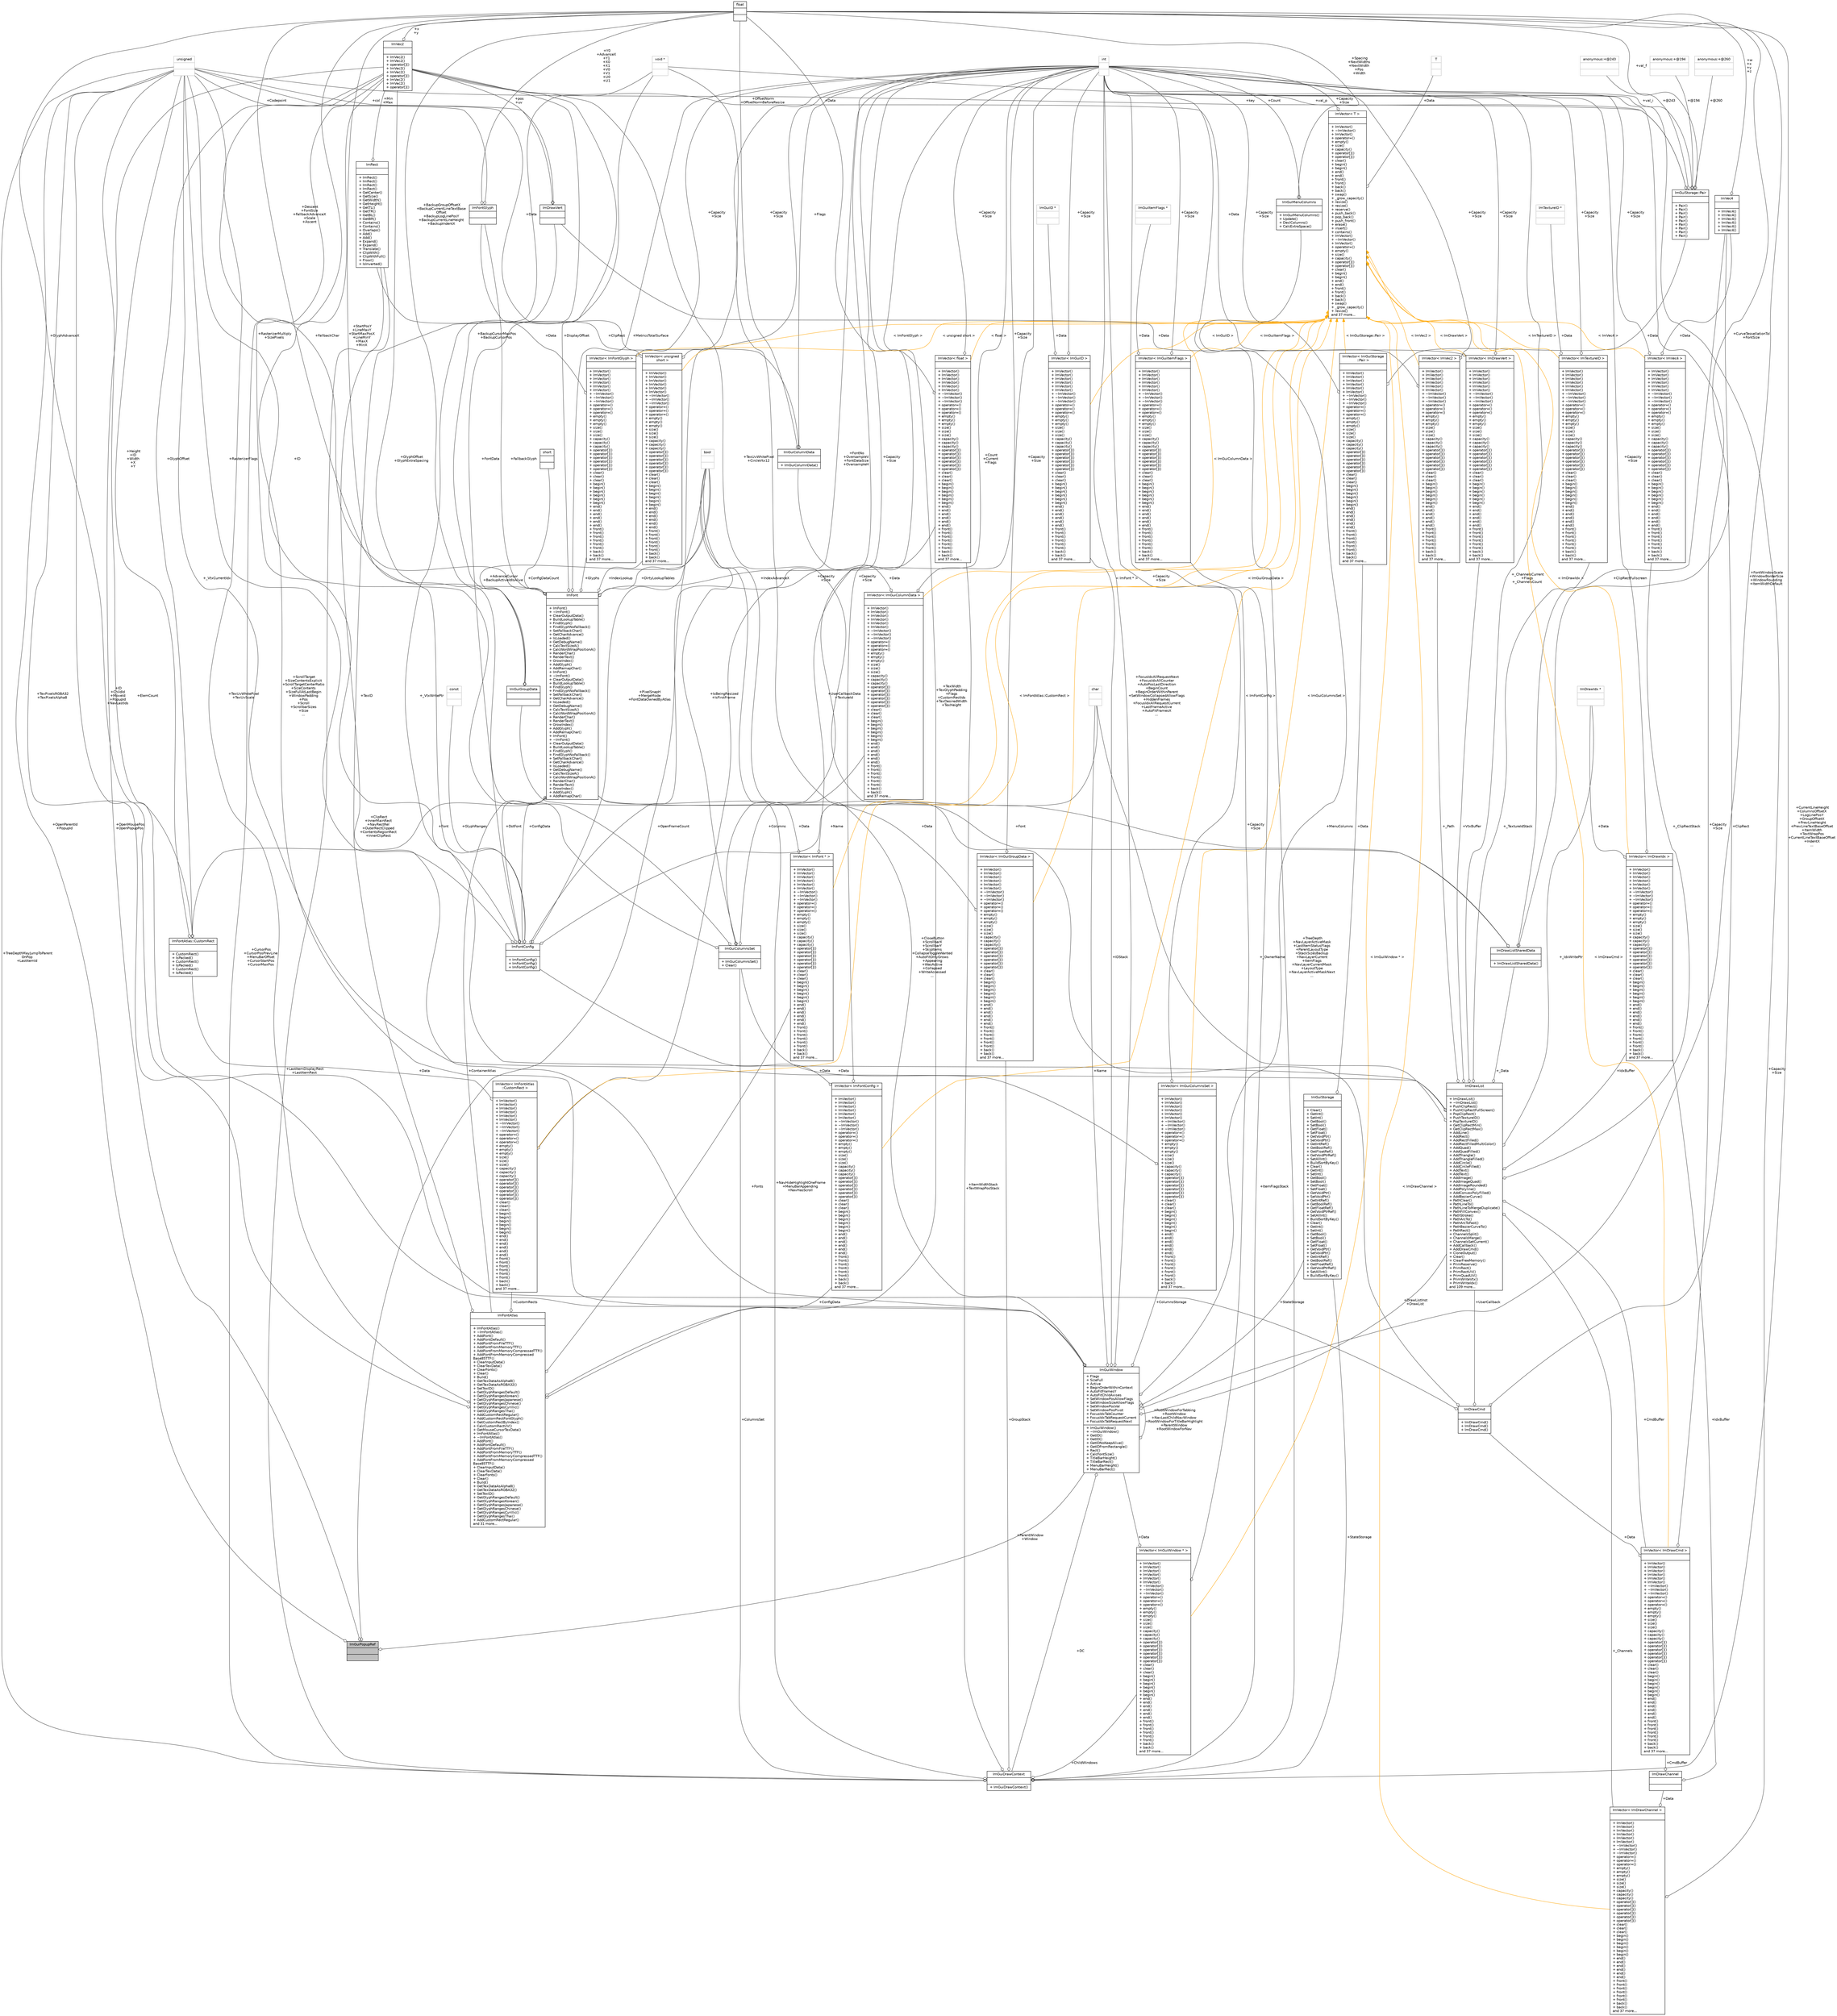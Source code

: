 digraph "ImGuiPopupRef"
{
 // INTERACTIVE_SVG=YES
  bgcolor="transparent";
  edge [fontname="Helvetica",fontsize="10",labelfontname="Helvetica",labelfontsize="10"];
  node [fontname="Helvetica",fontsize="10",shape=record];
  Node1 [label="{ImGuiPopupRef\n||}",height=0.2,width=0.4,color="black", fillcolor="grey75", style="filled", fontcolor="black"];
  Node2 -> Node1 [color="grey25",fontsize="10",style="solid",label=" +OpenMousePos\n+OpenPopupPos" ,arrowhead="odiamond",fontname="Helvetica"];
  Node2 [label="{ImVec2\n||+ ImVec2()\l+ ImVec2()\l+ operator[]()\l+ ImVec2()\l+ ImVec2()\l+ operator[]()\l+ ImVec2()\l+ ImVec2()\l+ operator[]()\l}",height=0.2,width=0.4,color="black",URL="$d3/dc2/structImVec2.html"];
  Node3 -> Node2 [color="grey25",fontsize="10",style="solid",label=" +x\n+y" ,arrowhead="odiamond",fontname="Helvetica"];
  Node3 [label="{float\n||}",height=0.2,width=0.4,color="black",URL="$d4/dc3/classfloat.html"];
  Node4 -> Node1 [color="grey25",fontsize="10",style="solid",label=" +OpenFrameCount" ,arrowhead="odiamond",fontname="Helvetica"];
  Node4 [label="{int\n||}",height=0.2,width=0.4,color="grey75"];
  Node5 -> Node1 [color="grey25",fontsize="10",style="solid",label=" +OpenParentId\n+PopupId" ,arrowhead="odiamond",fontname="Helvetica"];
  Node5 [label="{unsigned\n||}",height=0.2,width=0.4,color="grey75"];
  Node6 -> Node1 [color="grey25",fontsize="10",style="solid",label=" +ParentWindow\n+Window" ,arrowhead="odiamond",fontname="Helvetica"];
  Node6 [label="{ImGuiWindow\n|+ Flags\l+ SizeFull\l+ Active\l+ BeginOrderWithinContext\l+ AutoFitFramesY\l+ AutoFitChildAxises\l+ SetWindowPosAllowFlags\l+ SetWindowSizeAllowFlags\l+ SetWindowPosVal\l+ SetWindowPosPivot\l+ FocusIdxTabCounter\l+ FocusIdxTabRequestCurrent\l+ FocusIdxTabRequestNext\l|+ ImGuiWindow()\l+ ~ImGuiWindow()\l+ GetID()\l+ GetID()\l+ GetIDNoKeepAlive()\l+ GetIDFromRectangle()\l+ Rect()\l+ CalcFontSize()\l+ TitleBarHeight()\l+ TitleBarRect()\l+ MenuBarHeight()\l+ MenuBarRect()\l}",height=0.2,width=0.4,color="black",URL="$df/d95/structImGuiWindow.html"];
  Node7 -> Node6 [color="grey25",fontsize="10",style="solid",label=" +StateStorage" ,arrowhead="odiamond",fontname="Helvetica"];
  Node7 [label="{ImGuiStorage\n||+ Clear()\l+ GetInt()\l+ SetInt()\l+ GetBool()\l+ SetBool()\l+ GetFloat()\l+ SetFloat()\l+ GetVoidPtr()\l+ SetVoidPtr()\l+ GetIntRef()\l+ GetBoolRef()\l+ GetFloatRef()\l+ GetVoidPtrRef()\l+ SetAllInt()\l+ BuildSortByKey()\l+ Clear()\l+ GetInt()\l+ SetInt()\l+ GetBool()\l+ SetBool()\l+ GetFloat()\l+ SetFloat()\l+ GetVoidPtr()\l+ SetVoidPtr()\l+ GetIntRef()\l+ GetBoolRef()\l+ GetFloatRef()\l+ GetVoidPtrRef()\l+ SetAllInt()\l+ BuildSortByKey()\l+ Clear()\l+ GetInt()\l+ SetInt()\l+ GetBool()\l+ SetBool()\l+ GetFloat()\l+ SetFloat()\l+ GetVoidPtr()\l+ SetVoidPtr()\l+ GetIntRef()\l+ GetBoolRef()\l+ GetFloatRef()\l+ GetVoidPtrRef()\l+ SetAllInt()\l+ BuildSortByKey()\l}",height=0.2,width=0.4,color="black",URL="$d5/d44/structImGuiStorage.html"];
  Node8 -> Node7 [color="grey25",fontsize="10",style="solid",label=" +Data" ,arrowhead="odiamond",fontname="Helvetica"];
  Node8 [label="{ImVector\< ImGuiStorage\l::Pair \>\n||+ ImVector()\l+ ImVector()\l+ ImVector()\l+ ImVector()\l+ ImVector()\l+ ImVector()\l+ ~ImVector()\l+ ~ImVector()\l+ ~ImVector()\l+ operator=()\l+ operator=()\l+ operator=()\l+ empty()\l+ empty()\l+ empty()\l+ size()\l+ size()\l+ size()\l+ capacity()\l+ capacity()\l+ capacity()\l+ operator[]()\l+ operator[]()\l+ operator[]()\l+ operator[]()\l+ operator[]()\l+ operator[]()\l+ clear()\l+ clear()\l+ clear()\l+ begin()\l+ begin()\l+ begin()\l+ begin()\l+ begin()\l+ begin()\l+ end()\l+ end()\l+ end()\l+ end()\l+ end()\l+ end()\l+ front()\l+ front()\l+ front()\l+ front()\l+ front()\l+ front()\l+ back()\l+ back()\land 37 more...\l}",height=0.2,width=0.4,color="black",URL="$d3/d32/classImVector.html"];
  Node9 -> Node8 [color="grey25",fontsize="10",style="solid",label=" +Data" ,arrowhead="odiamond",fontname="Helvetica"];
  Node9 [label="{ImGuiStorage::Pair\n||+ Pair()\l+ Pair()\l+ Pair()\l+ Pair()\l+ Pair()\l+ Pair()\l+ Pair()\l+ Pair()\l+ Pair()\l}",height=0.2,width=0.4,color="black",URL="$d3/d51/structImGuiStorage_1_1Pair.html"];
  Node10 -> Node9 [color="grey25",fontsize="10",style="solid",label=" +@194" ,arrowhead="odiamond",fontname="Helvetica"];
  Node10 [label="{anonymous:+@194\n||}",height=0.2,width=0.4,color="grey75"];
  Node3 -> Node9 [color="grey25",fontsize="10",style="solid",label=" +val_f" ,arrowhead="odiamond",fontname="Helvetica"];
  Node4 -> Node9 [color="grey25",fontsize="10",style="solid",label=" +val_i" ,arrowhead="odiamond",fontname="Helvetica"];
  Node5 -> Node9 [color="grey25",fontsize="10",style="solid",label=" +key" ,arrowhead="odiamond",fontname="Helvetica"];
  Node11 -> Node9 [color="grey25",fontsize="10",style="solid",label=" +@260" ,arrowhead="odiamond",fontname="Helvetica"];
  Node11 [label="{anonymous:+@260\n||}",height=0.2,width=0.4,color="grey75"];
  Node12 -> Node9 [color="grey25",fontsize="10",style="solid",label=" +@243" ,arrowhead="odiamond",fontname="Helvetica"];
  Node12 [label="{anonymous:+@243\n||}",height=0.2,width=0.4,color="grey75"];
  Node13 -> Node9 [color="grey25",fontsize="10",style="solid",label=" +val_p" ,arrowhead="odiamond",fontname="Helvetica"];
  Node13 [label="{void *\n||}",height=0.2,width=0.4,color="grey75"];
  Node4 -> Node8 [color="grey25",fontsize="10",style="solid",label=" +Capacity\n+Size" ,arrowhead="odiamond",fontname="Helvetica"];
  Node14 -> Node8 [dir="back",color="orange",fontsize="10",style="solid",label=" \< ImGuiStorage::Pair \>" ,fontname="Helvetica"];
  Node14 [label="{ImVector\< T \>\n||+ ImVector()\l+ ~ImVector()\l+ ImVector()\l+ operator=()\l+ empty()\l+ size()\l+ capacity()\l+ operator[]()\l+ operator[]()\l+ clear()\l+ begin()\l+ begin()\l+ end()\l+ end()\l+ front()\l+ front()\l+ back()\l+ back()\l+ swap()\l+ _grow_capacity()\l+ resize()\l+ resize()\l+ reserve()\l+ push_back()\l+ pop_back()\l+ push_front()\l+ erase()\l+ insert()\l+ contains()\l+ ImVector()\l+ ~ImVector()\l+ ImVector()\l+ operator=()\l+ empty()\l+ size()\l+ capacity()\l+ operator[]()\l+ operator[]()\l+ clear()\l+ begin()\l+ begin()\l+ end()\l+ end()\l+ front()\l+ front()\l+ back()\l+ back()\l+ swap()\l+ _grow_capacity()\l+ resize()\land 37 more...\l}",height=0.2,width=0.4,color="black",URL="$d3/d32/classImVector.html"];
  Node4 -> Node14 [color="grey25",fontsize="10",style="solid",label=" +Capacity\n+Size" ,arrowhead="odiamond",fontname="Helvetica"];
  Node15 -> Node14 [color="grey25",fontsize="10",style="solid",label=" +Data" ,arrowhead="odiamond",fontname="Helvetica"];
  Node15 [label="{T\n||}",height=0.2,width=0.4,color="grey75"];
  Node16 -> Node6 [color="grey25",fontsize="10",style="solid",label=" +DC" ,arrowhead="odiamond",fontname="Helvetica"];
  Node16 [label="{ImGuiDrawContext\n||+ ImGuiDrawContext()\l}",height=0.2,width=0.4,color="black",URL="$d1/d5f/structImGuiDrawContext.html"];
  Node17 -> Node16 [color="grey25",fontsize="10",style="solid",label=" +GroupStack" ,arrowhead="odiamond",fontname="Helvetica"];
  Node17 [label="{ImVector\< ImGuiGroupData \>\n||+ ImVector()\l+ ImVector()\l+ ImVector()\l+ ImVector()\l+ ImVector()\l+ ImVector()\l+ ~ImVector()\l+ ~ImVector()\l+ ~ImVector()\l+ operator=()\l+ operator=()\l+ operator=()\l+ empty()\l+ empty()\l+ empty()\l+ size()\l+ size()\l+ size()\l+ capacity()\l+ capacity()\l+ capacity()\l+ operator[]()\l+ operator[]()\l+ operator[]()\l+ operator[]()\l+ operator[]()\l+ operator[]()\l+ clear()\l+ clear()\l+ clear()\l+ begin()\l+ begin()\l+ begin()\l+ begin()\l+ begin()\l+ begin()\l+ end()\l+ end()\l+ end()\l+ end()\l+ end()\l+ end()\l+ front()\l+ front()\l+ front()\l+ front()\l+ front()\l+ front()\l+ back()\l+ back()\land 37 more...\l}",height=0.2,width=0.4,color="black",URL="$d3/d32/classImVector.html"];
  Node4 -> Node17 [color="grey25",fontsize="10",style="solid",label=" +Capacity\n+Size" ,arrowhead="odiamond",fontname="Helvetica"];
  Node18 -> Node17 [color="grey25",fontsize="10",style="solid",label=" +Data" ,arrowhead="odiamond",fontname="Helvetica"];
  Node18 [label="{ImGuiGroupData\n||}",height=0.2,width=0.4,color="black",URL="$d0/dea/structImGuiGroupData.html"];
  Node2 -> Node18 [color="grey25",fontsize="10",style="solid",label=" +BackupCursorMaxPos\n+BackupCursorPos" ,arrowhead="odiamond",fontname="Helvetica"];
  Node3 -> Node18 [color="grey25",fontsize="10",style="solid",label=" +BackupGroupOffsetX\n+BackupCurrentLineTextBase\lOffset\n+BackupLogLinePosY\n+BackupCurrentLineHeight\n+BackupIndentX" ,arrowhead="odiamond",fontname="Helvetica"];
  Node19 -> Node18 [color="grey25",fontsize="10",style="solid",label=" +AdvanceCursor\n+BackupActiveIdIsAlive" ,arrowhead="odiamond",fontname="Helvetica"];
  Node19 [label="{bool\n||}",height=0.2,width=0.4,color="grey75"];
  Node14 -> Node17 [dir="back",color="orange",fontsize="10",style="solid",label=" \< ImGuiGroupData \>" ,fontname="Helvetica"];
  Node7 -> Node16 [color="grey25",fontsize="10",style="solid",label=" +StateStorage" ,arrowhead="odiamond",fontname="Helvetica"];
  Node2 -> Node16 [color="grey25",fontsize="10",style="solid",label=" +CursorPos\n+CursorPosPrevLine\n+MenuBarOffset\n+CursorStartPos\n+CursorMaxPos" ,arrowhead="odiamond",fontname="Helvetica"];
  Node20 -> Node16 [color="grey25",fontsize="10",style="solid",label=" +LastItemDisplayRect\n+LastItemRect" ,arrowhead="odiamond",fontname="Helvetica"];
  Node20 [label="{ImRect\n||+ ImRect()\l+ ImRect()\l+ ImRect()\l+ ImRect()\l+ GetCenter()\l+ GetSize()\l+ GetWidth()\l+ GetHeight()\l+ GetTL()\l+ GetTR()\l+ GetBL()\l+ GetBR()\l+ Contains()\l+ Contains()\l+ Overlaps()\l+ Add()\l+ Add()\l+ Expand()\l+ Expand()\l+ Translate()\l+ ClipWith()\l+ ClipWithFull()\l+ Floor()\l+ IsInverted()\l}",height=0.2,width=0.4,color="black",URL="$de/d50/structImRect.html"];
  Node2 -> Node20 [color="grey25",fontsize="10",style="solid",label=" +Min\n+Max" ,arrowhead="odiamond",fontname="Helvetica"];
  Node21 -> Node16 [color="grey25",fontsize="10",style="solid",label=" +ColumnsSet" ,arrowhead="odiamond",fontname="Helvetica"];
  Node21 [label="{ImGuiColumnsSet\n||+ ImGuiColumnsSet()\l+ Clear()\l}",height=0.2,width=0.4,color="black",URL="$d5/dd5/structImGuiColumnsSet.html"];
  Node22 -> Node21 [color="grey25",fontsize="10",style="solid",label=" +Columns" ,arrowhead="odiamond",fontname="Helvetica"];
  Node22 [label="{ImVector\< ImGuiColumnData \>\n||+ ImVector()\l+ ImVector()\l+ ImVector()\l+ ImVector()\l+ ImVector()\l+ ImVector()\l+ ~ImVector()\l+ ~ImVector()\l+ ~ImVector()\l+ operator=()\l+ operator=()\l+ operator=()\l+ empty()\l+ empty()\l+ empty()\l+ size()\l+ size()\l+ size()\l+ capacity()\l+ capacity()\l+ capacity()\l+ operator[]()\l+ operator[]()\l+ operator[]()\l+ operator[]()\l+ operator[]()\l+ operator[]()\l+ clear()\l+ clear()\l+ clear()\l+ begin()\l+ begin()\l+ begin()\l+ begin()\l+ begin()\l+ begin()\l+ end()\l+ end()\l+ end()\l+ end()\l+ end()\l+ end()\l+ front()\l+ front()\l+ front()\l+ front()\l+ front()\l+ front()\l+ back()\l+ back()\land 37 more...\l}",height=0.2,width=0.4,color="black",URL="$d3/d32/classImVector.html"];
  Node4 -> Node22 [color="grey25",fontsize="10",style="solid",label=" +Capacity\n+Size" ,arrowhead="odiamond",fontname="Helvetica"];
  Node23 -> Node22 [color="grey25",fontsize="10",style="solid",label=" +Data" ,arrowhead="odiamond",fontname="Helvetica"];
  Node23 [label="{ImGuiColumnData\n||+ ImGuiColumnData()\l}",height=0.2,width=0.4,color="black",URL="$d9/d41/structImGuiColumnData.html"];
  Node20 -> Node23 [color="grey25",fontsize="10",style="solid",label=" +ClipRect" ,arrowhead="odiamond",fontname="Helvetica"];
  Node3 -> Node23 [color="grey25",fontsize="10",style="solid",label=" +OffsetNorm\n+OffsetNormBeforeResize" ,arrowhead="odiamond",fontname="Helvetica"];
  Node4 -> Node23 [color="grey25",fontsize="10",style="solid",label=" +Flags" ,arrowhead="odiamond",fontname="Helvetica"];
  Node14 -> Node22 [dir="back",color="orange",fontsize="10",style="solid",label=" \< ImGuiColumnData \>" ,fontname="Helvetica"];
  Node3 -> Node21 [color="grey25",fontsize="10",style="solid",label=" +StartPosY\n+LineMaxY\n+StartMaxPosX\n+LineMinY\n+MaxX\n+MinX" ,arrowhead="odiamond",fontname="Helvetica"];
  Node4 -> Node21 [color="grey25",fontsize="10",style="solid",label=" +Count\n+Current\n+Flags" ,arrowhead="odiamond",fontname="Helvetica"];
  Node19 -> Node21 [color="grey25",fontsize="10",style="solid",label=" +IsBeingResized\n+IsFirstFrame" ,arrowhead="odiamond",fontname="Helvetica"];
  Node5 -> Node21 [color="grey25",fontsize="10",style="solid",label=" +ID" ,arrowhead="odiamond",fontname="Helvetica"];
  Node3 -> Node16 [color="grey25",fontsize="10",style="solid",label=" +CurrentLineHeight\n+ColumnsOffsetX\n+LogLinePosY\n+GroupOffsetX\n+PrevLineHeight\n+PrevLineTextBaseOffset\n+ItemWidth\n+TextWrapPos\n+CurrentLineTextBaseOffset\n+IndentX\n..." ,arrowhead="odiamond",fontname="Helvetica"];
  Node24 -> Node16 [color="grey25",fontsize="10",style="solid",label=" +ItemFlagsStack" ,arrowhead="odiamond",fontname="Helvetica"];
  Node24 [label="{ImVector\< ImGuiItemFlags \>\n||+ ImVector()\l+ ImVector()\l+ ImVector()\l+ ImVector()\l+ ImVector()\l+ ImVector()\l+ ~ImVector()\l+ ~ImVector()\l+ ~ImVector()\l+ operator=()\l+ operator=()\l+ operator=()\l+ empty()\l+ empty()\l+ empty()\l+ size()\l+ size()\l+ size()\l+ capacity()\l+ capacity()\l+ capacity()\l+ operator[]()\l+ operator[]()\l+ operator[]()\l+ operator[]()\l+ operator[]()\l+ operator[]()\l+ clear()\l+ clear()\l+ clear()\l+ begin()\l+ begin()\l+ begin()\l+ begin()\l+ begin()\l+ begin()\l+ end()\l+ end()\l+ end()\l+ end()\l+ end()\l+ end()\l+ front()\l+ front()\l+ front()\l+ front()\l+ front()\l+ front()\l+ back()\l+ back()\land 37 more...\l}",height=0.2,width=0.4,color="black",URL="$d3/d32/classImVector.html"];
  Node25 -> Node24 [color="grey25",fontsize="10",style="solid",label=" +Data" ,arrowhead="odiamond",fontname="Helvetica"];
  Node25 [label="{ImGuiItemFlags *\n||}",height=0.2,width=0.4,color="grey75"];
  Node4 -> Node24 [color="grey25",fontsize="10",style="solid",label=" +Capacity\n+Size" ,arrowhead="odiamond",fontname="Helvetica"];
  Node14 -> Node24 [dir="back",color="orange",fontsize="10",style="solid",label=" \< ImGuiItemFlags \>" ,fontname="Helvetica"];
  Node4 -> Node16 [color="grey25",fontsize="10",style="solid",label=" +TreeDepth\n+NavLayerActiveMask\n+LastItemStatusFlags\n+ParentLayoutType\n+StackSizesBackup\n+NavLayerCurrent\n+ItemFlags\n+NavLayerCurrentMask\n+LayoutType\n+NavLayerActiveMaskNext\n..." ,arrowhead="odiamond",fontname="Helvetica"];
  Node19 -> Node16 [color="grey25",fontsize="10",style="solid",label=" +NavHideHighlightOneFrame\n+MenuBarAppending\n+NavHasScroll" ,arrowhead="odiamond",fontname="Helvetica"];
  Node26 -> Node16 [color="grey25",fontsize="10",style="solid",label=" +ChildWindows" ,arrowhead="odiamond",fontname="Helvetica"];
  Node26 [label="{ImVector\< ImGuiWindow * \>\n||+ ImVector()\l+ ImVector()\l+ ImVector()\l+ ImVector()\l+ ImVector()\l+ ImVector()\l+ ~ImVector()\l+ ~ImVector()\l+ ~ImVector()\l+ operator=()\l+ operator=()\l+ operator=()\l+ empty()\l+ empty()\l+ empty()\l+ size()\l+ size()\l+ size()\l+ capacity()\l+ capacity()\l+ capacity()\l+ operator[]()\l+ operator[]()\l+ operator[]()\l+ operator[]()\l+ operator[]()\l+ operator[]()\l+ clear()\l+ clear()\l+ clear()\l+ begin()\l+ begin()\l+ begin()\l+ begin()\l+ begin()\l+ begin()\l+ end()\l+ end()\l+ end()\l+ end()\l+ end()\l+ end()\l+ front()\l+ front()\l+ front()\l+ front()\l+ front()\l+ front()\l+ back()\l+ back()\land 37 more...\l}",height=0.2,width=0.4,color="black",URL="$d3/d32/classImVector.html"];
  Node4 -> Node26 [color="grey25",fontsize="10",style="solid",label=" +Capacity\n+Size" ,arrowhead="odiamond",fontname="Helvetica"];
  Node6 -> Node26 [color="grey25",fontsize="10",style="solid",label=" +Data" ,arrowhead="odiamond",fontname="Helvetica"];
  Node14 -> Node26 [dir="back",color="orange",fontsize="10",style="solid",label=" \< ImGuiWindow * \>" ,fontname="Helvetica"];
  Node27 -> Node16 [color="grey25",fontsize="10",style="solid",label=" +ItemWidthStack\n+TextWrapPosStack" ,arrowhead="odiamond",fontname="Helvetica"];
  Node27 [label="{ImVector\< float \>\n||+ ImVector()\l+ ImVector()\l+ ImVector()\l+ ImVector()\l+ ImVector()\l+ ImVector()\l+ ~ImVector()\l+ ~ImVector()\l+ ~ImVector()\l+ operator=()\l+ operator=()\l+ operator=()\l+ empty()\l+ empty()\l+ empty()\l+ size()\l+ size()\l+ size()\l+ capacity()\l+ capacity()\l+ capacity()\l+ operator[]()\l+ operator[]()\l+ operator[]()\l+ operator[]()\l+ operator[]()\l+ operator[]()\l+ clear()\l+ clear()\l+ clear()\l+ begin()\l+ begin()\l+ begin()\l+ begin()\l+ begin()\l+ begin()\l+ end()\l+ end()\l+ end()\l+ end()\l+ end()\l+ end()\l+ front()\l+ front()\l+ front()\l+ front()\l+ front()\l+ front()\l+ back()\l+ back()\land 37 more...\l}",height=0.2,width=0.4,color="black",URL="$d3/d32/classImVector.html"];
  Node3 -> Node27 [color="grey25",fontsize="10",style="solid",label=" +Data" ,arrowhead="odiamond",fontname="Helvetica"];
  Node4 -> Node27 [color="grey25",fontsize="10",style="solid",label=" +Capacity\n+Size" ,arrowhead="odiamond",fontname="Helvetica"];
  Node14 -> Node27 [dir="back",color="orange",fontsize="10",style="solid",label=" \< float \>" ,fontname="Helvetica"];
  Node5 -> Node16 [color="grey25",fontsize="10",style="solid",label=" +TreeDepthMayJumpToParent\lOnPop\n+LastItemId" ,arrowhead="odiamond",fontname="Helvetica"];
  Node2 -> Node6 [color="grey25",fontsize="10",style="solid",label=" +ScrollTarget\n+SizeContentsExplicit\n+ScrollTargetCenterRatio\n+SizeContents\n+SizeFullAtLastBegin\n+WindowPadding\n+Pos\n+Scroll\n+ScrollbarSizes\n+Size\n..." ,arrowhead="odiamond",fontname="Helvetica"];
  Node28 -> Node6 [color="grey25",fontsize="10",style="solid",label=" +ColumnsStorage" ,arrowhead="odiamond",fontname="Helvetica"];
  Node28 [label="{ImVector\< ImGuiColumnsSet \>\n||+ ImVector()\l+ ImVector()\l+ ImVector()\l+ ImVector()\l+ ImVector()\l+ ImVector()\l+ ~ImVector()\l+ ~ImVector()\l+ ~ImVector()\l+ operator=()\l+ operator=()\l+ operator=()\l+ empty()\l+ empty()\l+ empty()\l+ size()\l+ size()\l+ size()\l+ capacity()\l+ capacity()\l+ capacity()\l+ operator[]()\l+ operator[]()\l+ operator[]()\l+ operator[]()\l+ operator[]()\l+ operator[]()\l+ clear()\l+ clear()\l+ clear()\l+ begin()\l+ begin()\l+ begin()\l+ begin()\l+ begin()\l+ begin()\l+ end()\l+ end()\l+ end()\l+ end()\l+ end()\l+ end()\l+ front()\l+ front()\l+ front()\l+ front()\l+ front()\l+ front()\l+ back()\l+ back()\land 37 more...\l}",height=0.2,width=0.4,color="black",URL="$d3/d32/classImVector.html"];
  Node21 -> Node28 [color="grey25",fontsize="10",style="solid",label=" +Data" ,arrowhead="odiamond",fontname="Helvetica"];
  Node4 -> Node28 [color="grey25",fontsize="10",style="solid",label=" +Capacity\n+Size" ,arrowhead="odiamond",fontname="Helvetica"];
  Node14 -> Node28 [dir="back",color="orange",fontsize="10",style="solid",label=" \< ImGuiColumnsSet \>" ,fontname="Helvetica"];
  Node20 -> Node6 [color="grey25",fontsize="10",style="solid",label=" +ClipRect\n+InnerMainRect\n+NavRectRel\n+OuterRectClipped\n+ContentsRegionRect\n+InnerClipRect" ,arrowhead="odiamond",fontname="Helvetica"];
  Node3 -> Node6 [color="grey25",fontsize="10",style="solid",label=" +FontWindowScale\n+WindowBorderSize\n+WindowRounding\n+ItemWidthDefault" ,arrowhead="odiamond",fontname="Helvetica"];
  Node29 -> Node6 [color="grey25",fontsize="10",style="solid",label=" +Name" ,arrowhead="odiamond",fontname="Helvetica"];
  Node29 [label="{char\n||}",height=0.2,width=0.4,color="grey75"];
  Node30 -> Node6 [color="grey25",fontsize="10",style="solid",label=" +IDStack" ,arrowhead="odiamond",fontname="Helvetica"];
  Node30 [label="{ImVector\< ImGuiID \>\n||+ ImVector()\l+ ImVector()\l+ ImVector()\l+ ImVector()\l+ ImVector()\l+ ImVector()\l+ ~ImVector()\l+ ~ImVector()\l+ ~ImVector()\l+ operator=()\l+ operator=()\l+ operator=()\l+ empty()\l+ empty()\l+ empty()\l+ size()\l+ size()\l+ size()\l+ capacity()\l+ capacity()\l+ capacity()\l+ operator[]()\l+ operator[]()\l+ operator[]()\l+ operator[]()\l+ operator[]()\l+ operator[]()\l+ clear()\l+ clear()\l+ clear()\l+ begin()\l+ begin()\l+ begin()\l+ begin()\l+ begin()\l+ begin()\l+ end()\l+ end()\l+ end()\l+ end()\l+ end()\l+ end()\l+ front()\l+ front()\l+ front()\l+ front()\l+ front()\l+ front()\l+ back()\l+ back()\land 37 more...\l}",height=0.2,width=0.4,color="black",URL="$d3/d32/classImVector.html"];
  Node31 -> Node30 [color="grey25",fontsize="10",style="solid",label=" +Data" ,arrowhead="odiamond",fontname="Helvetica"];
  Node31 [label="{ImGuiID *\n||}",height=0.2,width=0.4,color="grey75"];
  Node4 -> Node30 [color="grey25",fontsize="10",style="solid",label=" +Capacity\n+Size" ,arrowhead="odiamond",fontname="Helvetica"];
  Node14 -> Node30 [dir="back",color="orange",fontsize="10",style="solid",label=" \< ImGuiID \>" ,fontname="Helvetica"];
  Node4 -> Node6 [color="grey25",fontsize="10",style="solid",label=" +FocusIdxAllRequestNext\n+FocusIdxAllCounter\n+AutoPosLastDirection\n+BeginCount\n+BeginOrderWithinParent\n+SetWindowCollapsedAllowFlags\n+HiddenFrames\n+FocusIdxAllRequestCurrent\n+LastFrameActive\n+AutoFitFramesX\n..." ,arrowhead="odiamond",fontname="Helvetica"];
  Node19 -> Node6 [color="grey25",fontsize="10",style="solid",label=" +CloseButton\n+ScrollbarX\n+ScrollbarY\n+SkipItems\n+CollapseToggleWanted\n+AutoFitOnlyGrows\n+Appearing\n+WasActive\n+Collapsed\n+WriteAccessed\n..." ,arrowhead="odiamond",fontname="Helvetica"];
  Node32 -> Node6 [color="grey25",fontsize="10",style="solid",label=" +MenuColumns" ,arrowhead="odiamond",fontname="Helvetica"];
  Node32 [label="{ImGuiMenuColumns\n||+ ImGuiMenuColumns()\l+ Update()\l+ DeclColumns()\l+ CalcExtraSpace()\l}",height=0.2,width=0.4,color="black",URL="$d4/d27/structImGuiMenuColumns.html"];
  Node3 -> Node32 [color="grey25",fontsize="10",style="solid",label=" +Spacing\n+NextWidths\n+NextWidth\n+Pos\n+Width" ,arrowhead="odiamond",fontname="Helvetica"];
  Node4 -> Node32 [color="grey25",fontsize="10",style="solid",label=" +Count" ,arrowhead="odiamond",fontname="Helvetica"];
  Node5 -> Node6 [color="grey25",fontsize="10",style="solid",label=" +ID\n+ChildId\n+MoveId\n+PopupId\n+NavLastIds" ,arrowhead="odiamond",fontname="Helvetica"];
  Node6 -> Node6 [color="grey25",fontsize="10",style="solid",label=" +RootWindowForTabbing\n+RootWindow\n+NavLastChildNavWindow\n+RootWindowForTitleBarHighlight\n+ParentWindow\n+RootWindowForNav" ,arrowhead="odiamond",fontname="Helvetica"];
  Node33 -> Node6 [color="grey25",fontsize="10",style="solid",label=" +DrawListInst\n+DrawList" ,arrowhead="odiamond",fontname="Helvetica"];
  Node33 [label="{ImDrawList\n||+ ImDrawList()\l+ ~ImDrawList()\l+ PushClipRect()\l+ PushClipRectFullScreen()\l+ PopClipRect()\l+ PushTextureID()\l+ PopTextureID()\l+ GetClipRectMin()\l+ GetClipRectMax()\l+ AddLine()\l+ AddRect()\l+ AddRectFilled()\l+ AddRectFilledMultiColor()\l+ AddQuad()\l+ AddQuadFilled()\l+ AddTriangle()\l+ AddTriangleFilled()\l+ AddCircle()\l+ AddCircleFilled()\l+ AddText()\l+ AddText()\l+ AddImage()\l+ AddImageQuad()\l+ AddImageRounded()\l+ AddPolyline()\l+ AddConvexPolyFilled()\l+ AddBezierCurve()\l+ PathClear()\l+ PathLineTo()\l+ PathLineToMergeDuplicate()\l+ PathFillConvex()\l+ PathStroke()\l+ PathArcTo()\l+ PathArcToFast()\l+ PathBezierCurveTo()\l+ PathRect()\l+ ChannelsSplit()\l+ ChannelsMerge()\l+ ChannelsSetCurrent()\l+ AddCallback()\l+ AddDrawCmd()\l+ CloneOutput()\l+ Clear()\l+ ClearFreeMemory()\l+ PrimReserve()\l+ PrimRect()\l+ PrimRectUV()\l+ PrimQuadUV()\l+ PrimWriteVtx()\l+ PrimWriteIdx()\land 109 more...\l}",height=0.2,width=0.4,color="black",URL="$d2/d31/structImDrawList.html"];
  Node34 -> Node33 [color="grey25",fontsize="10",style="solid",label=" +_ClipRectStack" ,arrowhead="odiamond",fontname="Helvetica"];
  Node34 [label="{ImVector\< ImVec4 \>\n||+ ImVector()\l+ ImVector()\l+ ImVector()\l+ ImVector()\l+ ImVector()\l+ ImVector()\l+ ~ImVector()\l+ ~ImVector()\l+ ~ImVector()\l+ operator=()\l+ operator=()\l+ operator=()\l+ empty()\l+ empty()\l+ empty()\l+ size()\l+ size()\l+ size()\l+ capacity()\l+ capacity()\l+ capacity()\l+ operator[]()\l+ operator[]()\l+ operator[]()\l+ operator[]()\l+ operator[]()\l+ operator[]()\l+ clear()\l+ clear()\l+ clear()\l+ begin()\l+ begin()\l+ begin()\l+ begin()\l+ begin()\l+ begin()\l+ end()\l+ end()\l+ end()\l+ end()\l+ end()\l+ end()\l+ front()\l+ front()\l+ front()\l+ front()\l+ front()\l+ front()\l+ back()\l+ back()\land 37 more...\l}",height=0.2,width=0.4,color="black",URL="$d3/d32/classImVector.html"];
  Node35 -> Node34 [color="grey25",fontsize="10",style="solid",label=" +Data" ,arrowhead="odiamond",fontname="Helvetica"];
  Node35 [label="{ImVec4\n||+ ImVec4()\l+ ImVec4()\l+ ImVec4()\l+ ImVec4()\l+ ImVec4()\l+ ImVec4()\l}",height=0.2,width=0.4,color="black",URL="$dc/dee/structImVec4.html"];
  Node3 -> Node35 [color="grey25",fontsize="10",style="solid",label=" +w\n+x\n+y\n+z" ,arrowhead="odiamond",fontname="Helvetica"];
  Node4 -> Node34 [color="grey25",fontsize="10",style="solid",label=" +Capacity\n+Size" ,arrowhead="odiamond",fontname="Helvetica"];
  Node14 -> Node34 [dir="back",color="orange",fontsize="10",style="solid",label=" \< ImVec4 \>" ,fontname="Helvetica"];
  Node36 -> Node33 [color="grey25",fontsize="10",style="solid",label=" +_IdxWritePtr" ,arrowhead="odiamond",fontname="Helvetica"];
  Node36 [label="{ImDrawIdx *\n||}",height=0.2,width=0.4,color="grey75"];
  Node37 -> Node33 [color="grey25",fontsize="10",style="solid",label=" +VtxBuffer" ,arrowhead="odiamond",fontname="Helvetica"];
  Node37 [label="{ImVector\< ImDrawVert \>\n||+ ImVector()\l+ ImVector()\l+ ImVector()\l+ ImVector()\l+ ImVector()\l+ ImVector()\l+ ~ImVector()\l+ ~ImVector()\l+ ~ImVector()\l+ operator=()\l+ operator=()\l+ operator=()\l+ empty()\l+ empty()\l+ empty()\l+ size()\l+ size()\l+ size()\l+ capacity()\l+ capacity()\l+ capacity()\l+ operator[]()\l+ operator[]()\l+ operator[]()\l+ operator[]()\l+ operator[]()\l+ operator[]()\l+ clear()\l+ clear()\l+ clear()\l+ begin()\l+ begin()\l+ begin()\l+ begin()\l+ begin()\l+ begin()\l+ end()\l+ end()\l+ end()\l+ end()\l+ end()\l+ end()\l+ front()\l+ front()\l+ front()\l+ front()\l+ front()\l+ front()\l+ back()\l+ back()\land 37 more...\l}",height=0.2,width=0.4,color="black",URL="$d3/d32/classImVector.html"];
  Node4 -> Node37 [color="grey25",fontsize="10",style="solid",label=" +Capacity\n+Size" ,arrowhead="odiamond",fontname="Helvetica"];
  Node38 -> Node37 [color="grey25",fontsize="10",style="solid",label=" +Data" ,arrowhead="odiamond",fontname="Helvetica"];
  Node38 [label="{ImDrawVert\n||}",height=0.2,width=0.4,color="black",URL="$d3/dfa/structImDrawVert.html"];
  Node2 -> Node38 [color="grey25",fontsize="10",style="solid",label=" +pos\n+uv" ,arrowhead="odiamond",fontname="Helvetica"];
  Node5 -> Node38 [color="grey25",fontsize="10",style="solid",label=" +col" ,arrowhead="odiamond",fontname="Helvetica"];
  Node14 -> Node37 [dir="back",color="orange",fontsize="10",style="solid",label=" \< ImDrawVert \>" ,fontname="Helvetica"];
  Node39 -> Node33 [color="grey25",fontsize="10",style="solid",label=" +_Channels" ,arrowhead="odiamond",fontname="Helvetica"];
  Node39 [label="{ImVector\< ImDrawChannel \>\n||+ ImVector()\l+ ImVector()\l+ ImVector()\l+ ImVector()\l+ ImVector()\l+ ImVector()\l+ ~ImVector()\l+ ~ImVector()\l+ ~ImVector()\l+ operator=()\l+ operator=()\l+ operator=()\l+ empty()\l+ empty()\l+ empty()\l+ size()\l+ size()\l+ size()\l+ capacity()\l+ capacity()\l+ capacity()\l+ operator[]()\l+ operator[]()\l+ operator[]()\l+ operator[]()\l+ operator[]()\l+ operator[]()\l+ clear()\l+ clear()\l+ clear()\l+ begin()\l+ begin()\l+ begin()\l+ begin()\l+ begin()\l+ begin()\l+ end()\l+ end()\l+ end()\l+ end()\l+ end()\l+ end()\l+ front()\l+ front()\l+ front()\l+ front()\l+ front()\l+ front()\l+ back()\l+ back()\land 37 more...\l}",height=0.2,width=0.4,color="black",URL="$d3/d32/classImVector.html"];
  Node4 -> Node39 [color="grey25",fontsize="10",style="solid",label=" +Capacity\n+Size" ,arrowhead="odiamond",fontname="Helvetica"];
  Node40 -> Node39 [color="grey25",fontsize="10",style="solid",label=" +Data" ,arrowhead="odiamond",fontname="Helvetica"];
  Node40 [label="{ImDrawChannel\n||}",height=0.2,width=0.4,color="black",URL="$d7/d3a/structImDrawChannel.html"];
  Node41 -> Node40 [color="grey25",fontsize="10",style="solid",label=" +CmdBuffer" ,arrowhead="odiamond",fontname="Helvetica"];
  Node41 [label="{ImVector\< ImDrawCmd \>\n||+ ImVector()\l+ ImVector()\l+ ImVector()\l+ ImVector()\l+ ImVector()\l+ ImVector()\l+ ~ImVector()\l+ ~ImVector()\l+ ~ImVector()\l+ operator=()\l+ operator=()\l+ operator=()\l+ empty()\l+ empty()\l+ empty()\l+ size()\l+ size()\l+ size()\l+ capacity()\l+ capacity()\l+ capacity()\l+ operator[]()\l+ operator[]()\l+ operator[]()\l+ operator[]()\l+ operator[]()\l+ operator[]()\l+ clear()\l+ clear()\l+ clear()\l+ begin()\l+ begin()\l+ begin()\l+ begin()\l+ begin()\l+ begin()\l+ end()\l+ end()\l+ end()\l+ end()\l+ end()\l+ end()\l+ front()\l+ front()\l+ front()\l+ front()\l+ front()\l+ front()\l+ back()\l+ back()\land 37 more...\l}",height=0.2,width=0.4,color="black",URL="$d3/d32/classImVector.html"];
  Node42 -> Node41 [color="grey25",fontsize="10",style="solid",label=" +Data" ,arrowhead="odiamond",fontname="Helvetica"];
  Node42 [label="{ImDrawCmd\n||+ ImDrawCmd()\l+ ImDrawCmd()\l+ ImDrawCmd()\l}",height=0.2,width=0.4,color="black",URL="$d9/de6/structImDrawCmd.html"];
  Node35 -> Node42 [color="grey25",fontsize="10",style="solid",label=" +ClipRect" ,arrowhead="odiamond",fontname="Helvetica"];
  Node5 -> Node42 [color="grey25",fontsize="10",style="solid",label=" +ElemCount" ,arrowhead="odiamond",fontname="Helvetica"];
  Node13 -> Node42 [color="grey25",fontsize="10",style="solid",label=" +UserCallbackData\n+TextureId" ,arrowhead="odiamond",fontname="Helvetica"];
  Node33 -> Node42 [color="grey25",fontsize="10",style="solid",label=" +UserCallback" ,arrowhead="odiamond",fontname="Helvetica"];
  Node4 -> Node41 [color="grey25",fontsize="10",style="solid",label=" +Capacity\n+Size" ,arrowhead="odiamond",fontname="Helvetica"];
  Node14 -> Node41 [dir="back",color="orange",fontsize="10",style="solid",label=" \< ImDrawCmd \>" ,fontname="Helvetica"];
  Node43 -> Node40 [color="grey25",fontsize="10",style="solid",label=" +IdxBuffer" ,arrowhead="odiamond",fontname="Helvetica"];
  Node43 [label="{ImVector\< ImDrawIdx \>\n||+ ImVector()\l+ ImVector()\l+ ImVector()\l+ ImVector()\l+ ImVector()\l+ ImVector()\l+ ~ImVector()\l+ ~ImVector()\l+ ~ImVector()\l+ operator=()\l+ operator=()\l+ operator=()\l+ empty()\l+ empty()\l+ empty()\l+ size()\l+ size()\l+ size()\l+ capacity()\l+ capacity()\l+ capacity()\l+ operator[]()\l+ operator[]()\l+ operator[]()\l+ operator[]()\l+ operator[]()\l+ operator[]()\l+ clear()\l+ clear()\l+ clear()\l+ begin()\l+ begin()\l+ begin()\l+ begin()\l+ begin()\l+ begin()\l+ end()\l+ end()\l+ end()\l+ end()\l+ end()\l+ end()\l+ front()\l+ front()\l+ front()\l+ front()\l+ front()\l+ front()\l+ back()\l+ back()\land 37 more...\l}",height=0.2,width=0.4,color="black",URL="$d3/d32/classImVector.html"];
  Node36 -> Node43 [color="grey25",fontsize="10",style="solid",label=" +Data" ,arrowhead="odiamond",fontname="Helvetica"];
  Node4 -> Node43 [color="grey25",fontsize="10",style="solid",label=" +Capacity\n+Size" ,arrowhead="odiamond",fontname="Helvetica"];
  Node14 -> Node43 [dir="back",color="orange",fontsize="10",style="solid",label=" \< ImDrawIdx \>" ,fontname="Helvetica"];
  Node14 -> Node39 [dir="back",color="orange",fontsize="10",style="solid",label=" \< ImDrawChannel \>" ,fontname="Helvetica"];
  Node44 -> Node33 [color="grey25",fontsize="10",style="solid",label=" +_Path" ,arrowhead="odiamond",fontname="Helvetica"];
  Node44 [label="{ImVector\< ImVec2 \>\n||+ ImVector()\l+ ImVector()\l+ ImVector()\l+ ImVector()\l+ ImVector()\l+ ImVector()\l+ ~ImVector()\l+ ~ImVector()\l+ ~ImVector()\l+ operator=()\l+ operator=()\l+ operator=()\l+ empty()\l+ empty()\l+ empty()\l+ size()\l+ size()\l+ size()\l+ capacity()\l+ capacity()\l+ capacity()\l+ operator[]()\l+ operator[]()\l+ operator[]()\l+ operator[]()\l+ operator[]()\l+ operator[]()\l+ clear()\l+ clear()\l+ clear()\l+ begin()\l+ begin()\l+ begin()\l+ begin()\l+ begin()\l+ begin()\l+ end()\l+ end()\l+ end()\l+ end()\l+ end()\l+ end()\l+ front()\l+ front()\l+ front()\l+ front()\l+ front()\l+ front()\l+ back()\l+ back()\land 37 more...\l}",height=0.2,width=0.4,color="black",URL="$d3/d32/classImVector.html"];
  Node2 -> Node44 [color="grey25",fontsize="10",style="solid",label=" +Data" ,arrowhead="odiamond",fontname="Helvetica"];
  Node4 -> Node44 [color="grey25",fontsize="10",style="solid",label=" +Capacity\n+Size" ,arrowhead="odiamond",fontname="Helvetica"];
  Node14 -> Node44 [dir="back",color="orange",fontsize="10",style="solid",label=" \< ImVec2 \>" ,fontname="Helvetica"];
  Node29 -> Node33 [color="grey25",fontsize="10",style="solid",label=" +_OwnerName" ,arrowhead="odiamond",fontname="Helvetica"];
  Node45 -> Node33 [color="grey25",fontsize="10",style="solid",label=" +_Data" ,arrowhead="odiamond",fontname="Helvetica"];
  Node45 [label="{ImDrawListSharedData\n||+ ImDrawListSharedData()\l}",height=0.2,width=0.4,color="black",URL="$d2/d89/structImDrawListSharedData.html"];
  Node2 -> Node45 [color="grey25",fontsize="10",style="solid",label=" +TexUvWhitePixel\n+CircleVtx12" ,arrowhead="odiamond",fontname="Helvetica"];
  Node35 -> Node45 [color="grey25",fontsize="10",style="solid",label=" +ClipRectFullscreen" ,arrowhead="odiamond",fontname="Helvetica"];
  Node3 -> Node45 [color="grey25",fontsize="10",style="solid",label=" +CurveTessellationTol\n+FontSize" ,arrowhead="odiamond",fontname="Helvetica"];
  Node46 -> Node45 [color="grey25",fontsize="10",style="solid",label=" +Font" ,arrowhead="odiamond",fontname="Helvetica"];
  Node46 [label="{ImFont\n||+ ImFont()\l+ ~ImFont()\l+ ClearOutputData()\l+ BuildLookupTable()\l+ FindGlyph()\l+ FindGlyphNoFallback()\l+ SetFallbackChar()\l+ GetCharAdvance()\l+ IsLoaded()\l+ GetDebugName()\l+ CalcTextSizeA()\l+ CalcWordWrapPositionA()\l+ RenderChar()\l+ RenderText()\l+ GrowIndex()\l+ AddGlyph()\l+ AddRemapChar()\l+ ImFont()\l+ ~ImFont()\l+ ClearOutputData()\l+ BuildLookupTable()\l+ FindGlyph()\l+ FindGlyphNoFallback()\l+ SetFallbackChar()\l+ GetCharAdvance()\l+ IsLoaded()\l+ GetDebugName()\l+ CalcTextSizeA()\l+ CalcWordWrapPositionA()\l+ RenderChar()\l+ RenderText()\l+ GrowIndex()\l+ AddGlyph()\l+ AddRemapChar()\l+ ImFont()\l+ ~ImFont()\l+ ClearOutputData()\l+ BuildLookupTable()\l+ FindGlyph()\l+ FindGlyphNoFallback()\l+ SetFallbackChar()\l+ GetCharAdvance()\l+ IsLoaded()\l+ GetDebugName()\l+ CalcTextSizeA()\l+ CalcWordWrapPositionA()\l+ RenderChar()\l+ RenderText()\l+ GrowIndex()\l+ AddGlyph()\l+ AddRemapChar()\l}",height=0.2,width=0.4,color="black",URL="$dd/d61/structImFont.html"];
  Node47 -> Node46 [color="grey25",fontsize="10",style="solid",label=" +Glyphs" ,arrowhead="odiamond",fontname="Helvetica"];
  Node47 [label="{ImVector\< ImFontGlyph \>\n||+ ImVector()\l+ ImVector()\l+ ImVector()\l+ ImVector()\l+ ImVector()\l+ ImVector()\l+ ~ImVector()\l+ ~ImVector()\l+ ~ImVector()\l+ operator=()\l+ operator=()\l+ operator=()\l+ empty()\l+ empty()\l+ empty()\l+ size()\l+ size()\l+ size()\l+ capacity()\l+ capacity()\l+ capacity()\l+ operator[]()\l+ operator[]()\l+ operator[]()\l+ operator[]()\l+ operator[]()\l+ operator[]()\l+ clear()\l+ clear()\l+ clear()\l+ begin()\l+ begin()\l+ begin()\l+ begin()\l+ begin()\l+ begin()\l+ end()\l+ end()\l+ end()\l+ end()\l+ end()\l+ end()\l+ front()\l+ front()\l+ front()\l+ front()\l+ front()\l+ front()\l+ back()\l+ back()\land 37 more...\l}",height=0.2,width=0.4,color="black",URL="$d3/d32/classImVector.html"];
  Node48 -> Node47 [color="grey25",fontsize="10",style="solid",label=" +Data" ,arrowhead="odiamond",fontname="Helvetica"];
  Node48 [label="{ImFontGlyph\n||}",height=0.2,width=0.4,color="black",URL="$d3/db9/structImFontGlyph.html"];
  Node3 -> Node48 [color="grey25",fontsize="10",style="solid",label=" +Y0\n+AdvanceX\n+Y1\n+X0\n+X1\n+V0\n+V1\n+U0\n+U1" ,arrowhead="odiamond",fontname="Helvetica"];
  Node5 -> Node48 [color="grey25",fontsize="10",style="solid",label=" +Codepoint" ,arrowhead="odiamond",fontname="Helvetica"];
  Node4 -> Node47 [color="grey25",fontsize="10",style="solid",label=" +Capacity\n+Size" ,arrowhead="odiamond",fontname="Helvetica"];
  Node14 -> Node47 [dir="back",color="orange",fontsize="10",style="solid",label=" \< ImFontGlyph \>" ,fontname="Helvetica"];
  Node2 -> Node46 [color="grey25",fontsize="10",style="solid",label=" +DisplayOffset" ,arrowhead="odiamond",fontname="Helvetica"];
  Node49 -> Node46 [color="grey25",fontsize="10",style="solid",label=" +IndexLookup" ,arrowhead="odiamond",fontname="Helvetica"];
  Node49 [label="{ImVector\< unsigned\l short \>\n||+ ImVector()\l+ ImVector()\l+ ImVector()\l+ ImVector()\l+ ImVector()\l+ ImVector()\l+ ~ImVector()\l+ ~ImVector()\l+ ~ImVector()\l+ operator=()\l+ operator=()\l+ operator=()\l+ empty()\l+ empty()\l+ empty()\l+ size()\l+ size()\l+ size()\l+ capacity()\l+ capacity()\l+ capacity()\l+ operator[]()\l+ operator[]()\l+ operator[]()\l+ operator[]()\l+ operator[]()\l+ operator[]()\l+ clear()\l+ clear()\l+ clear()\l+ begin()\l+ begin()\l+ begin()\l+ begin()\l+ begin()\l+ begin()\l+ end()\l+ end()\l+ end()\l+ end()\l+ end()\l+ end()\l+ front()\l+ front()\l+ front()\l+ front()\l+ front()\l+ front()\l+ back()\l+ back()\land 37 more...\l}",height=0.2,width=0.4,color="black",URL="$d3/d32/classImVector.html"];
  Node4 -> Node49 [color="grey25",fontsize="10",style="solid",label=" +Capacity\n+Size" ,arrowhead="odiamond",fontname="Helvetica"];
  Node5 -> Node49 [color="grey25",fontsize="10",style="solid",label=" +Data" ,arrowhead="odiamond",fontname="Helvetica"];
  Node14 -> Node49 [dir="back",color="orange",fontsize="10",style="solid",label=" \< unsigned short \>" ,fontname="Helvetica"];
  Node50 -> Node46 [color="grey25",fontsize="10",style="solid",label=" +ConfigDataCount" ,arrowhead="odiamond",fontname="Helvetica"];
  Node50 [label="{short\n||}",height=0.2,width=0.4,color="black",URL="$dc/d10/classshort.html"];
  Node3 -> Node46 [color="grey25",fontsize="10",style="solid",label=" +Descent\n+FontSize\n+FallbackAdvanceX\n+Scale\n+Ascent" ,arrowhead="odiamond",fontname="Helvetica"];
  Node51 -> Node46 [color="grey25",fontsize="10",style="solid",label=" +ConfigData" ,arrowhead="odiamond",fontname="Helvetica"];
  Node51 [label="{ImFontConfig\n||+ ImFontConfig()\l+ ImFontConfig()\l+ ImFontConfig()\l}",height=0.2,width=0.4,color="black",URL="$df/d67/structImFontConfig.html"];
  Node2 -> Node51 [color="grey25",fontsize="10",style="solid",label=" +GlyphOffset\n+GlyphExtraSpacing" ,arrowhead="odiamond",fontname="Helvetica"];
  Node29 -> Node51 [color="grey25",fontsize="10",style="solid",label=" +Name" ,arrowhead="odiamond",fontname="Helvetica"];
  Node3 -> Node51 [color="grey25",fontsize="10",style="solid",label=" +RasterizerMultiply\n+SizePixels" ,arrowhead="odiamond",fontname="Helvetica"];
  Node4 -> Node51 [color="grey25",fontsize="10",style="solid",label=" +FontNo\n+OversampleV\n+FontDataSize\n+OversampleH" ,arrowhead="odiamond",fontname="Helvetica"];
  Node19 -> Node51 [color="grey25",fontsize="10",style="solid",label=" +PixelSnapH\n+MergeMode\n+FontDataOwnedByAtlas" ,arrowhead="odiamond",fontname="Helvetica"];
  Node5 -> Node51 [color="grey25",fontsize="10",style="solid",label=" +RasterizerFlags" ,arrowhead="odiamond",fontname="Helvetica"];
  Node52 -> Node51 [color="grey25",fontsize="10",style="solid",label=" +GlyphRanges" ,arrowhead="odiamond",fontname="Helvetica"];
  Node52 [label="{const\n||}",height=0.2,width=0.4,color="grey75"];
  Node46 -> Node51 [color="grey25",fontsize="10",style="solid",label=" +DstFont" ,arrowhead="odiamond",fontname="Helvetica"];
  Node13 -> Node51 [color="grey25",fontsize="10",style="solid",label=" +FontData" ,arrowhead="odiamond",fontname="Helvetica"];
  Node48 -> Node46 [color="grey25",fontsize="10",style="solid",label=" +FallbackGlyph" ,arrowhead="odiamond",fontname="Helvetica"];
  Node4 -> Node46 [color="grey25",fontsize="10",style="solid",label=" +MetricsTotalSurface" ,arrowhead="odiamond",fontname="Helvetica"];
  Node53 -> Node46 [color="grey25",fontsize="10",style="solid",label=" +ContainerAtlas" ,arrowhead="odiamond",fontname="Helvetica"];
  Node53 [label="{ImFontAtlas\n||+ ImFontAtlas()\l+ ~ImFontAtlas()\l+ AddFont()\l+ AddFontDefault()\l+ AddFontFromFileTTF()\l+ AddFontFromMemoryTTF()\l+ AddFontFromMemoryCompressedTTF()\l+ AddFontFromMemoryCompressed\lBase85TTF()\l+ ClearInputData()\l+ ClearTexData()\l+ ClearFonts()\l+ Clear()\l+ Build()\l+ GetTexDataAsAlpha8()\l+ GetTexDataAsRGBA32()\l+ SetTexID()\l+ GetGlyphRangesDefault()\l+ GetGlyphRangesKorean()\l+ GetGlyphRangesJapanese()\l+ GetGlyphRangesChinese()\l+ GetGlyphRangesCyrillic()\l+ GetGlyphRangesThai()\l+ AddCustomRectRegular()\l+ AddCustomRectFontGlyph()\l+ GetCustomRectByIndex()\l+ CalcCustomRectUV()\l+ GetMouseCursorTexData()\l+ ImFontAtlas()\l+ ~ImFontAtlas()\l+ AddFont()\l+ AddFontDefault()\l+ AddFontFromFileTTF()\l+ AddFontFromMemoryTTF()\l+ AddFontFromMemoryCompressedTTF()\l+ AddFontFromMemoryCompressed\lBase85TTF()\l+ ClearInputData()\l+ ClearTexData()\l+ ClearFonts()\l+ Clear()\l+ Build()\l+ GetTexDataAsAlpha8()\l+ GetTexDataAsRGBA32()\l+ SetTexID()\l+ GetGlyphRangesDefault()\l+ GetGlyphRangesKorean()\l+ GetGlyphRangesJapanese()\l+ GetGlyphRangesChinese()\l+ GetGlyphRangesCyrillic()\l+ GetGlyphRangesThai()\l+ AddCustomRectRegular()\land 31 more...\l}",height=0.2,width=0.4,color="black",URL="$dc/d21/structImFontAtlas.html"];
  Node54 -> Node53 [color="grey25",fontsize="10",style="solid",label=" +Fonts" ,arrowhead="odiamond",fontname="Helvetica"];
  Node54 [label="{ImVector\< ImFont * \>\n||+ ImVector()\l+ ImVector()\l+ ImVector()\l+ ImVector()\l+ ImVector()\l+ ImVector()\l+ ~ImVector()\l+ ~ImVector()\l+ ~ImVector()\l+ operator=()\l+ operator=()\l+ operator=()\l+ empty()\l+ empty()\l+ empty()\l+ size()\l+ size()\l+ size()\l+ capacity()\l+ capacity()\l+ capacity()\l+ operator[]()\l+ operator[]()\l+ operator[]()\l+ operator[]()\l+ operator[]()\l+ operator[]()\l+ clear()\l+ clear()\l+ clear()\l+ begin()\l+ begin()\l+ begin()\l+ begin()\l+ begin()\l+ begin()\l+ end()\l+ end()\l+ end()\l+ end()\l+ end()\l+ end()\l+ front()\l+ front()\l+ front()\l+ front()\l+ front()\l+ front()\l+ back()\l+ back()\land 37 more...\l}",height=0.2,width=0.4,color="black",URL="$d3/d32/classImVector.html"];
  Node4 -> Node54 [color="grey25",fontsize="10",style="solid",label=" +Capacity\n+Size" ,arrowhead="odiamond",fontname="Helvetica"];
  Node46 -> Node54 [color="grey25",fontsize="10",style="solid",label=" +Data" ,arrowhead="odiamond",fontname="Helvetica"];
  Node14 -> Node54 [dir="back",color="orange",fontsize="10",style="solid",label=" \< ImFont * \>" ,fontname="Helvetica"];
  Node2 -> Node53 [color="grey25",fontsize="10",style="solid",label=" +TexUvWhitePixel\n+TexUvScale" ,arrowhead="odiamond",fontname="Helvetica"];
  Node4 -> Node53 [color="grey25",fontsize="10",style="solid",label=" +TexWidth\n+TexGlyphPadding\n+Flags\n+CustomRectIds\n+TexDesiredWidth\n+TexHeight" ,arrowhead="odiamond",fontname="Helvetica"];
  Node55 -> Node53 [color="grey25",fontsize="10",style="solid",label=" +ConfigData" ,arrowhead="odiamond",fontname="Helvetica"];
  Node55 [label="{ImVector\< ImFontConfig \>\n||+ ImVector()\l+ ImVector()\l+ ImVector()\l+ ImVector()\l+ ImVector()\l+ ImVector()\l+ ~ImVector()\l+ ~ImVector()\l+ ~ImVector()\l+ operator=()\l+ operator=()\l+ operator=()\l+ empty()\l+ empty()\l+ empty()\l+ size()\l+ size()\l+ size()\l+ capacity()\l+ capacity()\l+ capacity()\l+ operator[]()\l+ operator[]()\l+ operator[]()\l+ operator[]()\l+ operator[]()\l+ operator[]()\l+ clear()\l+ clear()\l+ clear()\l+ begin()\l+ begin()\l+ begin()\l+ begin()\l+ begin()\l+ begin()\l+ end()\l+ end()\l+ end()\l+ end()\l+ end()\l+ end()\l+ front()\l+ front()\l+ front()\l+ front()\l+ front()\l+ front()\l+ back()\l+ back()\land 37 more...\l}",height=0.2,width=0.4,color="black",URL="$d3/d32/classImVector.html"];
  Node51 -> Node55 [color="grey25",fontsize="10",style="solid",label=" +Data" ,arrowhead="odiamond",fontname="Helvetica"];
  Node4 -> Node55 [color="grey25",fontsize="10",style="solid",label=" +Capacity\n+Size" ,arrowhead="odiamond",fontname="Helvetica"];
  Node14 -> Node55 [dir="back",color="orange",fontsize="10",style="solid",label=" \< ImFontConfig \>" ,fontname="Helvetica"];
  Node56 -> Node53 [color="grey25",fontsize="10",style="solid",label=" +CustomRects" ,arrowhead="odiamond",fontname="Helvetica"];
  Node56 [label="{ImVector\< ImFontAtlas\l::CustomRect \>\n||+ ImVector()\l+ ImVector()\l+ ImVector()\l+ ImVector()\l+ ImVector()\l+ ImVector()\l+ ~ImVector()\l+ ~ImVector()\l+ ~ImVector()\l+ operator=()\l+ operator=()\l+ operator=()\l+ empty()\l+ empty()\l+ empty()\l+ size()\l+ size()\l+ size()\l+ capacity()\l+ capacity()\l+ capacity()\l+ operator[]()\l+ operator[]()\l+ operator[]()\l+ operator[]()\l+ operator[]()\l+ operator[]()\l+ clear()\l+ clear()\l+ clear()\l+ begin()\l+ begin()\l+ begin()\l+ begin()\l+ begin()\l+ begin()\l+ end()\l+ end()\l+ end()\l+ end()\l+ end()\l+ end()\l+ front()\l+ front()\l+ front()\l+ front()\l+ front()\l+ front()\l+ back()\l+ back()\land 37 more...\l}",height=0.2,width=0.4,color="black",URL="$d3/d32/classImVector.html"];
  Node57 -> Node56 [color="grey25",fontsize="10",style="solid",label=" +Data" ,arrowhead="odiamond",fontname="Helvetica"];
  Node57 [label="{ImFontAtlas::CustomRect\n||+ CustomRect()\l+ IsPacked()\l+ CustomRect()\l+ IsPacked()\l+ CustomRect()\l+ IsPacked()\l}",height=0.2,width=0.4,color="black",URL="$dc/d59/structImFontAtlas_1_1CustomRect.html"];
  Node2 -> Node57 [color="grey25",fontsize="10",style="solid",label=" +GlyphOffset" ,arrowhead="odiamond",fontname="Helvetica"];
  Node3 -> Node57 [color="grey25",fontsize="10",style="solid",label=" +GlyphAdvanceX" ,arrowhead="odiamond",fontname="Helvetica"];
  Node5 -> Node57 [color="grey25",fontsize="10",style="solid",label=" +Height\n+ID\n+Width\n+X\n+Y" ,arrowhead="odiamond",fontname="Helvetica"];
  Node46 -> Node57 [color="grey25",fontsize="10",style="solid",label=" +Font" ,arrowhead="odiamond",fontname="Helvetica"];
  Node4 -> Node56 [color="grey25",fontsize="10",style="solid",label=" +Capacity\n+Size" ,arrowhead="odiamond",fontname="Helvetica"];
  Node14 -> Node56 [dir="back",color="orange",fontsize="10",style="solid",label=" \< ImFontAtlas::CustomRect \>" ,fontname="Helvetica"];
  Node5 -> Node53 [color="grey25",fontsize="10",style="solid",label=" +TexPixelsRGBA32\n+TexPixelsAlpha8" ,arrowhead="odiamond",fontname="Helvetica"];
  Node13 -> Node53 [color="grey25",fontsize="10",style="solid",label=" +TexID" ,arrowhead="odiamond",fontname="Helvetica"];
  Node19 -> Node46 [color="grey25",fontsize="10",style="solid",label=" +DirtyLookupTables" ,arrowhead="odiamond",fontname="Helvetica"];
  Node5 -> Node46 [color="grey25",fontsize="10",style="solid",label=" +FallbackChar" ,arrowhead="odiamond",fontname="Helvetica"];
  Node27 -> Node46 [color="grey25",fontsize="10",style="solid",label=" +IndexAdvanceX" ,arrowhead="odiamond",fontname="Helvetica"];
  Node4 -> Node33 [color="grey25",fontsize="10",style="solid",label=" +_ChannelsCurrent\n+Flags\n+_ChannelsCount" ,arrowhead="odiamond",fontname="Helvetica"];
  Node38 -> Node33 [color="grey25",fontsize="10",style="solid",label=" +_VtxWritePtr" ,arrowhead="odiamond",fontname="Helvetica"];
  Node41 -> Node33 [color="grey25",fontsize="10",style="solid",label=" +CmdBuffer" ,arrowhead="odiamond",fontname="Helvetica"];
  Node5 -> Node33 [color="grey25",fontsize="10",style="solid",label=" +_VtxCurrentIdx" ,arrowhead="odiamond",fontname="Helvetica"];
  Node43 -> Node33 [color="grey25",fontsize="10",style="solid",label=" +IdxBuffer" ,arrowhead="odiamond",fontname="Helvetica"];
  Node58 -> Node33 [color="grey25",fontsize="10",style="solid",label=" +_TextureIdStack" ,arrowhead="odiamond",fontname="Helvetica"];
  Node58 [label="{ImVector\< ImTextureID \>\n||+ ImVector()\l+ ImVector()\l+ ImVector()\l+ ImVector()\l+ ImVector()\l+ ImVector()\l+ ~ImVector()\l+ ~ImVector()\l+ ~ImVector()\l+ operator=()\l+ operator=()\l+ operator=()\l+ empty()\l+ empty()\l+ empty()\l+ size()\l+ size()\l+ size()\l+ capacity()\l+ capacity()\l+ capacity()\l+ operator[]()\l+ operator[]()\l+ operator[]()\l+ operator[]()\l+ operator[]()\l+ operator[]()\l+ clear()\l+ clear()\l+ clear()\l+ begin()\l+ begin()\l+ begin()\l+ begin()\l+ begin()\l+ begin()\l+ end()\l+ end()\l+ end()\l+ end()\l+ end()\l+ end()\l+ front()\l+ front()\l+ front()\l+ front()\l+ front()\l+ front()\l+ back()\l+ back()\land 37 more...\l}",height=0.2,width=0.4,color="black",URL="$d3/d32/classImVector.html"];
  Node4 -> Node58 [color="grey25",fontsize="10",style="solid",label=" +Capacity\n+Size" ,arrowhead="odiamond",fontname="Helvetica"];
  Node59 -> Node58 [color="grey25",fontsize="10",style="solid",label=" +Data" ,arrowhead="odiamond",fontname="Helvetica"];
  Node59 [label="{ImTextureID *\n||}",height=0.2,width=0.4,color="grey75"];
  Node14 -> Node58 [dir="back",color="orange",fontsize="10",style="solid",label=" \< ImTextureID \>" ,fontname="Helvetica"];
}

